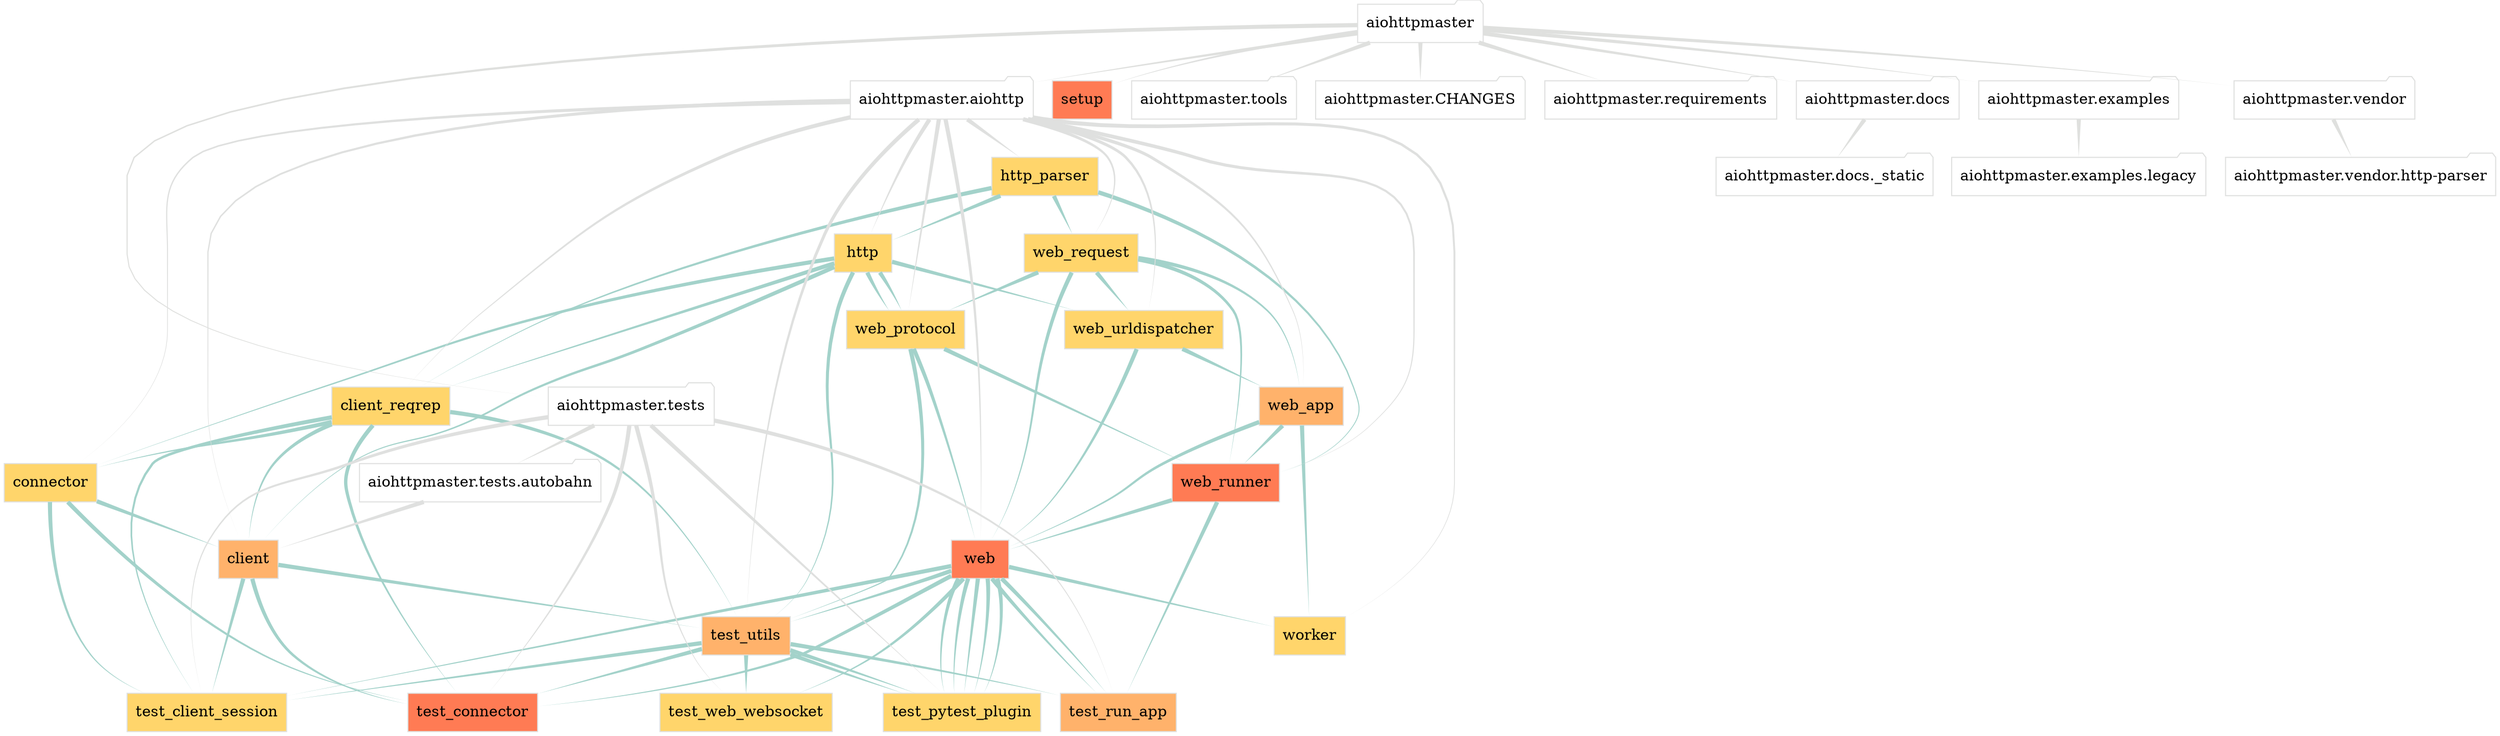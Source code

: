 digraph G{
edge[arrowtail=none,style=tapered,penwidth=4,arrowhead=none,dir=forward,color="#a3d2ca"];
node [style="filled", fillcolor="white"];
node [style="filled", shape="folder", color="#dfe0df", bgcolor="#dfe0df"];
"worker"[shape="rectangle", fillcolor="#ffd56b",color="#dfe0df"];
"test_utils"[shape="rectangle", fillcolor="#ffb26b",color="#dfe0df"];
"web"[shape="rectangle", fillcolor="#ff7b54",color="#dfe0df"];
"web_app"[shape="rectangle", fillcolor="#ffb26b",color="#dfe0df"];
"web_protocol"[shape="rectangle", fillcolor="#ffd56b",color="#dfe0df"];
"client"[shape="rectangle", fillcolor="#ffb26b",color="#dfe0df"];
"web_urldispatcher"[shape="rectangle", fillcolor="#ffd56b",color="#dfe0df"];
"web_request"[shape="rectangle", fillcolor="#ffd56b",color="#dfe0df"];
"web_runner"[shape="rectangle", fillcolor="#ff7b54",color="#dfe0df"];
"client_reqrep"[shape="rectangle", fillcolor="#ffd56b",color="#dfe0df"];
"http"[shape="rectangle", fillcolor="#ffd56b",color="#dfe0df"];
"connector"[shape="rectangle", fillcolor="#ffd56b",color="#dfe0df"];
"http_parser"[shape="rectangle", fillcolor="#ffd56b",color="#dfe0df"];
"test_connector"[shape="rectangle", fillcolor="#ff7b54",color="#dfe0df"];
"client"[shape="rectangle", fillcolor="#ffb26b",color="#dfe0df"];
"test_web_websocket"[shape="rectangle", fillcolor="#ffd56b",color="#dfe0df"];
"test_client_session"[shape="rectangle", fillcolor="#ffd56b",color="#dfe0df"];
"test_run_app"[shape="rectangle", fillcolor="#ffb26b",color="#dfe0df"];
"test_pytest_plugin"[shape="rectangle", fillcolor="#ffd56b",color="#dfe0df"];
"setup"[shape="rectangle", fillcolor="#ff7b54",color="#dfe0df"];
"aiohttpmaster" -> "aiohttpmaster.aiohttp" [color="#dfe0de"];
"aiohttpmaster.aiohttp" -> "worker" [color="#dfe0df"];
"aiohttpmaster.aiohttp" -> "test_utils" [color="#dfe0df"];
"aiohttpmaster.aiohttp" -> "web" [color="#dfe0df"];
"aiohttpmaster.aiohttp" -> "web_app" [color="#dfe0df"];
"aiohttpmaster.aiohttp" -> "web_protocol" [color="#dfe0df"];
"aiohttpmaster.aiohttp" -> "client" [color="#dfe0df"];
"aiohttpmaster.aiohttp" -> "web_urldispatcher" [color="#dfe0df"];
"aiohttpmaster.aiohttp" -> "web_request" [color="#dfe0df"];
"aiohttpmaster.aiohttp" -> "web_runner" [color="#dfe0df"];
"aiohttpmaster.aiohttp" -> "client_reqrep" [color="#dfe0df"];
"aiohttpmaster.aiohttp" -> "http" [color="#dfe0df"];
"aiohttpmaster.aiohttp" -> "connector" [color="#dfe0df"];
"aiohttpmaster.aiohttp" -> "http_parser" [color="#dfe0df"];
"aiohttpmaster" -> "aiohttpmaster.tools" [color="#dfe0de"];
"aiohttpmaster" -> "aiohttpmaster.CHANGES" [color="#dfe0de"];
"aiohttpmaster" -> "aiohttpmaster.tests" [color="#dfe0de"];
"aiohttpmaster.tests" -> "test_connector" [color="#dfe0df"];
"aiohttpmaster.tests" -> "aiohttpmaster.tests.autobahn" [color="#dfe0de"];
"aiohttpmaster.tests.autobahn" -> "client" [color="#dfe0df"];
"aiohttpmaster.tests" -> "test_web_websocket" [color="#dfe0df"];
"aiohttpmaster.tests" -> "test_client_session" [color="#dfe0df"];
"aiohttpmaster.tests" -> "test_run_app" [color="#dfe0df"];
"aiohttpmaster.tests" -> "test_pytest_plugin" [color="#dfe0df"];
"aiohttpmaster" -> "aiohttpmaster.requirements" [color="#dfe0de"];
"aiohttpmaster" -> "aiohttpmaster.docs" [color="#dfe0de"];
"aiohttpmaster.docs" -> "aiohttpmaster.docs._static" [color="#dfe0de"];
"aiohttpmaster" -> "setup" [color="#dfe0df"];
"aiohttpmaster" -> "aiohttpmaster.examples" [color="#dfe0de"];
"aiohttpmaster.examples" -> "aiohttpmaster.examples.legacy" [color="#dfe0de"];
"aiohttpmaster" -> "aiohttpmaster.vendor" [color="#dfe0de"];
"aiohttpmaster.vendor" -> "aiohttpmaster.vendor.http-parser" [color="#dfe0de"];
"web" -> "worker" ;
"web_app" -> "worker" ;
"client" -> "test_utils" ;
"client_reqrep" -> "test_utils" ;
"http" -> "test_utils" ;
"web" -> "test_utils" ;
"web_protocol" -> "test_utils" ;
"web_app" -> "web" ;
"web_protocol" -> "web" ;
"web_request" -> "web" ;
"web_runner" -> "web" ;
"web_urldispatcher" -> "web" ;
"web_request" -> "web_app" ;
"web_urldispatcher" -> "web_app" ;
"http" -> "web_protocol" ;
"http" -> "web_protocol" ;
"web_request" -> "web_protocol" ;
"client_reqrep" -> "client" ;
"connector" -> "client" ;
"http" -> "client" ;
"http" -> "web_urldispatcher" ;
"web_request" -> "web_urldispatcher" ;
"http_parser" -> "web_request" ;
"http_parser" -> "web_runner" ;
"web_app" -> "web_runner" ;
"web_protocol" -> "web_runner" ;
"web_request" -> "web_runner" ;
"http" -> "client_reqrep" ;
"http_parser" -> "client_reqrep" ;
"http_parser" -> "http" ;
"client_reqrep" -> "connector" ;
"http" -> "connector" ;
"web" -> "test_connector" ;
"client" -> "test_connector" ;
"client_reqrep" -> "test_connector" ;
"connector" -> "test_connector" ;
"test_utils" -> "test_connector" ;
"test_utils" -> "test_web_websocket" ;
"web" -> "test_web_websocket" ;
"web" -> "test_client_session" ;
"client" -> "test_client_session" ;
"client_reqrep" -> "test_client_session" ;
"connector" -> "test_client_session" ;
"test_utils" -> "test_client_session" ;
"web" -> "test_run_app" ;
"test_utils" -> "test_run_app" ;
"web_runner" -> "test_run_app" ;
"web" -> "test_run_app" ;
"web" -> "test_pytest_plugin" ;
"web" -> "test_pytest_plugin" ;
"web" -> "test_pytest_plugin" ;
"web" -> "test_pytest_plugin" ;
"test_utils" -> "test_pytest_plugin" ;
"web" -> "test_pytest_plugin" ;
"test_utils" -> "test_pytest_plugin" ;
}
